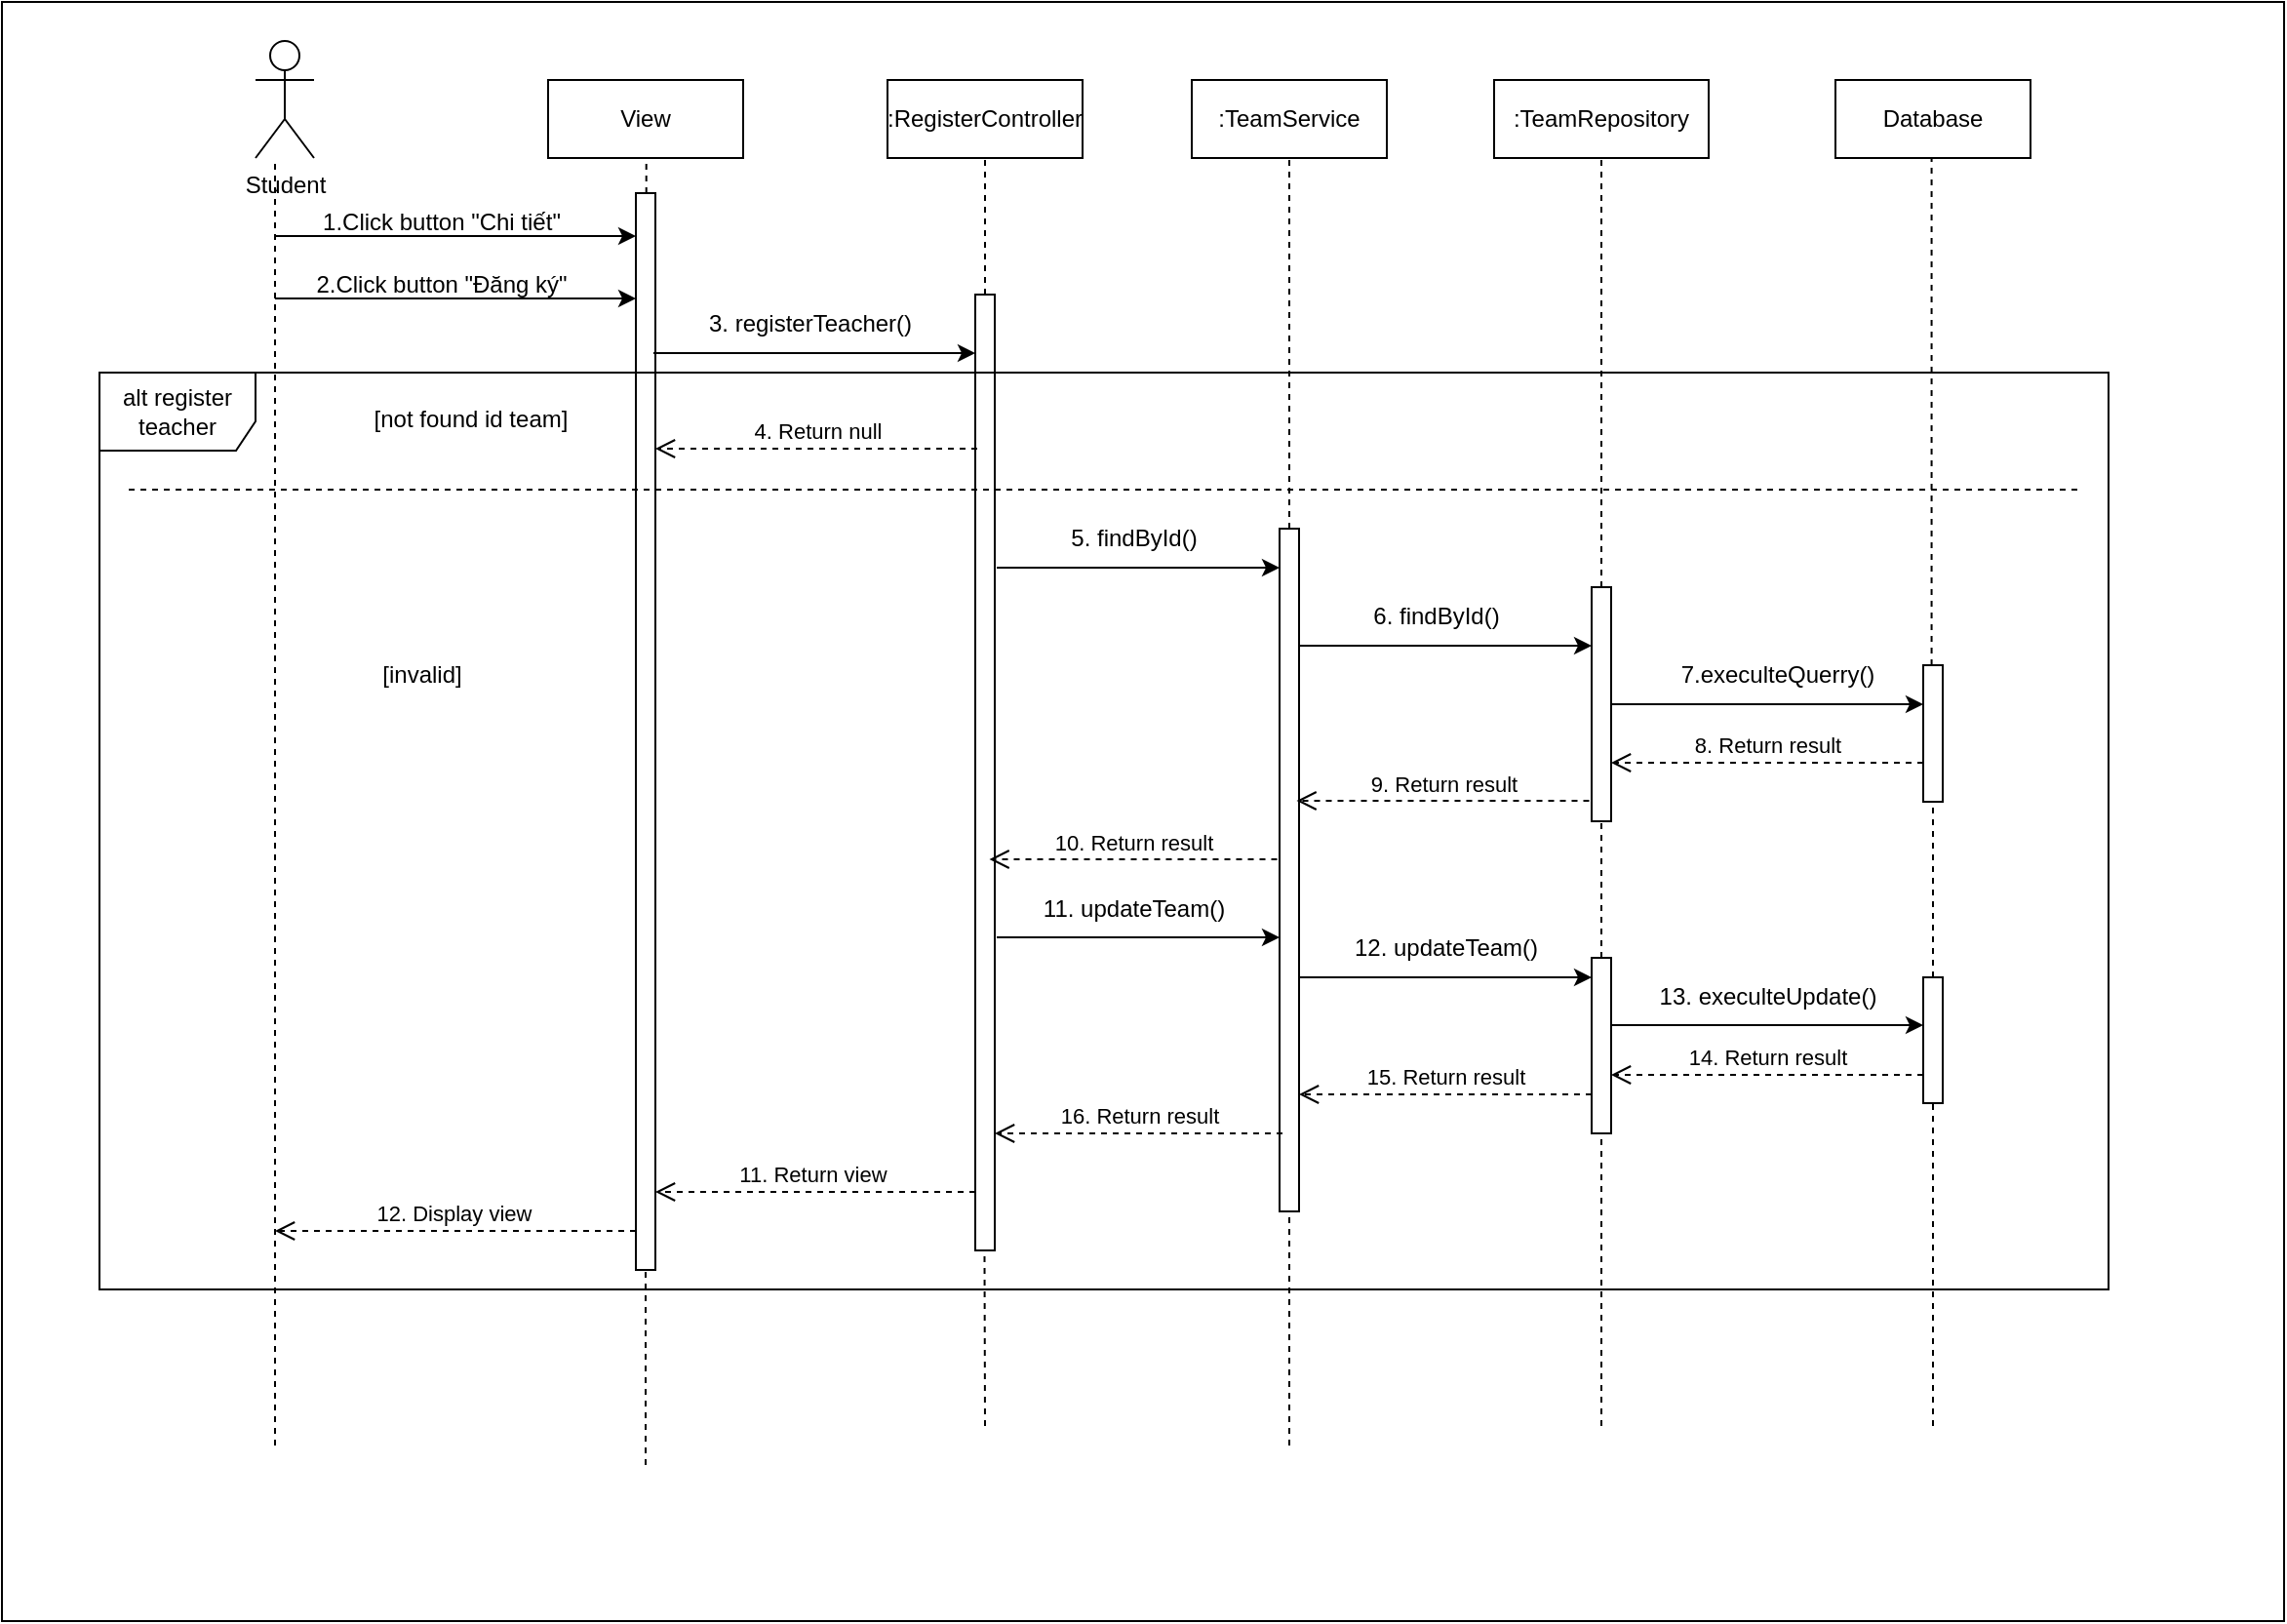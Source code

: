 <mxfile version="22.1.1" type="device">
  <diagram name="Trang-1" id="BKVp_bpLa-KC3Jg0dzgI">
    <mxGraphModel dx="1720" dy="755" grid="1" gridSize="10" guides="1" tooltips="1" connect="1" arrows="1" fold="1" page="1" pageScale="1" pageWidth="827" pageHeight="1169" math="0" shadow="0">
      <root>
        <mxCell id="0" />
        <mxCell id="1" parent="0" />
        <mxCell id="BxI0fKkpAJ2Ff9eFSSV0-22" value="" style="rounded=0;whiteSpace=wrap;html=1;" vertex="1" parent="1">
          <mxGeometry x="40" y="30" width="1170" height="830" as="geometry" />
        </mxCell>
        <mxCell id="xMsL1z8N9FYoSVqhSbJW-4" value="View" style="rounded=0;whiteSpace=wrap;html=1;" parent="1" vertex="1">
          <mxGeometry x="320" y="70" width="100" height="40" as="geometry" />
        </mxCell>
        <mxCell id="xMsL1z8N9FYoSVqhSbJW-5" value="Student" style="shape=umlActor;verticalLabelPosition=bottom;verticalAlign=top;html=1;outlineConnect=0;" parent="1" vertex="1">
          <mxGeometry x="170" y="50" width="30" height="60" as="geometry" />
        </mxCell>
        <mxCell id="xMsL1z8N9FYoSVqhSbJW-6" value=":RegisterController" style="rounded=0;whiteSpace=wrap;html=1;" parent="1" vertex="1">
          <mxGeometry x="494" y="70" width="100" height="40" as="geometry" />
        </mxCell>
        <mxCell id="xMsL1z8N9FYoSVqhSbJW-7" value=":TeamService" style="rounded=0;whiteSpace=wrap;html=1;" parent="1" vertex="1">
          <mxGeometry x="650" y="70" width="100" height="40" as="geometry" />
        </mxCell>
        <mxCell id="xMsL1z8N9FYoSVqhSbJW-8" value=":TeamRepository" style="rounded=0;whiteSpace=wrap;html=1;" parent="1" vertex="1">
          <mxGeometry x="805" y="70" width="110" height="40" as="geometry" />
        </mxCell>
        <mxCell id="xMsL1z8N9FYoSVqhSbJW-9" value="Database" style="rounded=0;whiteSpace=wrap;html=1;" parent="1" vertex="1">
          <mxGeometry x="980" y="70" width="100" height="40" as="geometry" />
        </mxCell>
        <mxCell id="xMsL1z8N9FYoSVqhSbJW-10" value="" style="endArrow=none;dashed=1;html=1;rounded=0;" parent="1" edge="1">
          <mxGeometry width="50" height="50" relative="1" as="geometry">
            <mxPoint x="180" y="770" as="sourcePoint" />
            <mxPoint x="180" y="110" as="targetPoint" />
          </mxGeometry>
        </mxCell>
        <mxCell id="xMsL1z8N9FYoSVqhSbJW-11" value="" style="endArrow=none;dashed=1;html=1;rounded=0;" parent="1" source="xMsL1z8N9FYoSVqhSbJW-20" edge="1">
          <mxGeometry width="50" height="50" relative="1" as="geometry">
            <mxPoint x="369.64" y="620" as="sourcePoint" />
            <mxPoint x="370.35" y="110" as="targetPoint" />
          </mxGeometry>
        </mxCell>
        <mxCell id="xMsL1z8N9FYoSVqhSbJW-12" value="" style="endArrow=none;dashed=1;html=1;rounded=0;" parent="1" source="xMsL1z8N9FYoSVqhSbJW-22" target="xMsL1z8N9FYoSVqhSbJW-6" edge="1">
          <mxGeometry width="50" height="50" relative="1" as="geometry">
            <mxPoint x="543.29" y="620" as="sourcePoint" />
            <mxPoint x="543.29" y="110" as="targetPoint" />
          </mxGeometry>
        </mxCell>
        <mxCell id="xMsL1z8N9FYoSVqhSbJW-13" value="" style="endArrow=none;dashed=1;html=1;rounded=0;" parent="1" source="xMsL1z8N9FYoSVqhSbJW-26" target="xMsL1z8N9FYoSVqhSbJW-7" edge="1">
          <mxGeometry width="50" height="50" relative="1" as="geometry">
            <mxPoint x="700" y="620" as="sourcePoint" />
            <mxPoint x="700" y="110" as="targetPoint" />
          </mxGeometry>
        </mxCell>
        <mxCell id="xMsL1z8N9FYoSVqhSbJW-14" value="" style="endArrow=none;dashed=1;html=1;rounded=0;" parent="1" source="xMsL1z8N9FYoSVqhSbJW-28" target="xMsL1z8N9FYoSVqhSbJW-8" edge="1">
          <mxGeometry width="50" height="50" relative="1" as="geometry">
            <mxPoint x="859.29" y="620" as="sourcePoint" />
            <mxPoint x="859.29" y="110" as="targetPoint" />
          </mxGeometry>
        </mxCell>
        <mxCell id="xMsL1z8N9FYoSVqhSbJW-15" value="" style="endArrow=none;dashed=1;html=1;rounded=0;" parent="1" source="xMsL1z8N9FYoSVqhSbJW-30" edge="1">
          <mxGeometry width="50" height="50" relative="1" as="geometry">
            <mxPoint x="1029.29" y="620" as="sourcePoint" />
            <mxPoint x="1029.29" y="110" as="targetPoint" />
          </mxGeometry>
        </mxCell>
        <mxCell id="xMsL1z8N9FYoSVqhSbJW-16" value="" style="endArrow=classic;html=1;rounded=0;" parent="1" target="xMsL1z8N9FYoSVqhSbJW-20" edge="1">
          <mxGeometry width="50" height="50" relative="1" as="geometry">
            <mxPoint x="180" y="150" as="sourcePoint" />
            <mxPoint x="360" y="150" as="targetPoint" />
          </mxGeometry>
        </mxCell>
        <mxCell id="xMsL1z8N9FYoSVqhSbJW-17" value="1.Click button &quot;Chi tiết&quot;" style="text;html=1;align=center;verticalAlign=middle;resizable=0;points=[];autosize=1;strokeColor=none;fillColor=none;" parent="1" vertex="1">
          <mxGeometry x="190" y="128" width="150" height="30" as="geometry" />
        </mxCell>
        <mxCell id="xMsL1z8N9FYoSVqhSbJW-19" value="" style="endArrow=none;dashed=1;html=1;rounded=0;" parent="1" target="xMsL1z8N9FYoSVqhSbJW-20" edge="1">
          <mxGeometry width="50" height="50" relative="1" as="geometry">
            <mxPoint x="370" y="780" as="sourcePoint" />
            <mxPoint x="370.35" y="110" as="targetPoint" />
          </mxGeometry>
        </mxCell>
        <mxCell id="xMsL1z8N9FYoSVqhSbJW-20" value="" style="html=1;points=[[0,0,0,0,5],[0,1,0,0,-5],[1,0,0,0,5],[1,1,0,0,-5]];perimeter=orthogonalPerimeter;outlineConnect=0;targetShapes=umlLifeline;portConstraint=eastwest;newEdgeStyle={&quot;curved&quot;:0,&quot;rounded&quot;:0};" parent="1" vertex="1">
          <mxGeometry x="365" y="128" width="10" height="552" as="geometry" />
        </mxCell>
        <mxCell id="xMsL1z8N9FYoSVqhSbJW-21" value="" style="endArrow=none;dashed=1;html=1;rounded=0;" parent="1" edge="1">
          <mxGeometry width="50" height="50" relative="1" as="geometry">
            <mxPoint x="544" y="760" as="sourcePoint" />
            <mxPoint x="543.71" y="660" as="targetPoint" />
          </mxGeometry>
        </mxCell>
        <mxCell id="xMsL1z8N9FYoSVqhSbJW-22" value="" style="html=1;points=[[0,0,0,0,5],[0,1,0,0,-5],[1,0,0,0,5],[1,1,0,0,-5]];perimeter=orthogonalPerimeter;outlineConnect=0;targetShapes=umlLifeline;portConstraint=eastwest;newEdgeStyle={&quot;curved&quot;:0,&quot;rounded&quot;:0};" parent="1" vertex="1">
          <mxGeometry x="539" y="180" width="10" height="490" as="geometry" />
        </mxCell>
        <mxCell id="xMsL1z8N9FYoSVqhSbJW-23" value="" style="endArrow=classic;html=1;rounded=0;" parent="1" edge="1">
          <mxGeometry width="50" height="50" relative="1" as="geometry">
            <mxPoint x="374" y="210" as="sourcePoint" />
            <mxPoint x="539" y="210" as="targetPoint" />
          </mxGeometry>
        </mxCell>
        <mxCell id="xMsL1z8N9FYoSVqhSbJW-24" value="3. registerTeacher()" style="text;html=1;align=center;verticalAlign=middle;resizable=0;points=[];autosize=1;strokeColor=none;fillColor=none;" parent="1" vertex="1">
          <mxGeometry x="389" y="180" width="130" height="30" as="geometry" />
        </mxCell>
        <mxCell id="xMsL1z8N9FYoSVqhSbJW-25" value="" style="endArrow=none;dashed=1;html=1;rounded=0;" parent="1" target="xMsL1z8N9FYoSVqhSbJW-26" edge="1">
          <mxGeometry width="50" height="50" relative="1" as="geometry">
            <mxPoint x="700" y="770" as="sourcePoint" />
            <mxPoint x="700" y="110" as="targetPoint" />
          </mxGeometry>
        </mxCell>
        <mxCell id="xMsL1z8N9FYoSVqhSbJW-26" value="" style="html=1;points=[[0,0,0,0,5],[0,1,0,0,-5],[1,0,0,0,5],[1,1,0,0,-5]];perimeter=orthogonalPerimeter;outlineConnect=0;targetShapes=umlLifeline;portConstraint=eastwest;newEdgeStyle={&quot;curved&quot;:0,&quot;rounded&quot;:0};" parent="1" vertex="1">
          <mxGeometry x="695" y="300" width="10" height="350" as="geometry" />
        </mxCell>
        <mxCell id="xMsL1z8N9FYoSVqhSbJW-27" value="" style="endArrow=none;dashed=1;html=1;rounded=0;" parent="1" target="xMsL1z8N9FYoSVqhSbJW-28" edge="1" source="BxI0fKkpAJ2Ff9eFSSV0-19">
          <mxGeometry width="50" height="50" relative="1" as="geometry">
            <mxPoint x="860" y="820" as="sourcePoint" />
            <mxPoint x="860" y="110" as="targetPoint" />
          </mxGeometry>
        </mxCell>
        <mxCell id="xMsL1z8N9FYoSVqhSbJW-28" value="" style="html=1;points=[[0,0,0,0,5],[0,1,0,0,-5],[1,0,0,0,5],[1,1,0,0,-5]];perimeter=orthogonalPerimeter;outlineConnect=0;targetShapes=umlLifeline;portConstraint=eastwest;newEdgeStyle={&quot;curved&quot;:0,&quot;rounded&quot;:0};" parent="1" vertex="1">
          <mxGeometry x="855" y="330" width="10" height="120" as="geometry" />
        </mxCell>
        <mxCell id="xMsL1z8N9FYoSVqhSbJW-29" value="" style="endArrow=none;dashed=1;html=1;rounded=0;" parent="1" target="xMsL1z8N9FYoSVqhSbJW-30" edge="1" source="BxI0fKkpAJ2Ff9eFSSV0-17">
          <mxGeometry width="50" height="50" relative="1" as="geometry">
            <mxPoint x="1030" y="820" as="sourcePoint" />
            <mxPoint x="1029.29" y="110" as="targetPoint" />
          </mxGeometry>
        </mxCell>
        <mxCell id="xMsL1z8N9FYoSVqhSbJW-30" value="" style="html=1;points=[[0,0,0,0,5],[0,1,0,0,-5],[1,0,0,0,5],[1,1,0,0,-5]];perimeter=orthogonalPerimeter;outlineConnect=0;targetShapes=umlLifeline;portConstraint=eastwest;newEdgeStyle={&quot;curved&quot;:0,&quot;rounded&quot;:0};" parent="1" vertex="1">
          <mxGeometry x="1025" y="370" width="10" height="70" as="geometry" />
        </mxCell>
        <mxCell id="xMsL1z8N9FYoSVqhSbJW-31" value="" style="endArrow=classic;html=1;rounded=0;" parent="1" edge="1">
          <mxGeometry width="50" height="50" relative="1" as="geometry">
            <mxPoint x="550" y="320" as="sourcePoint" />
            <mxPoint x="695" y="320" as="targetPoint" />
          </mxGeometry>
        </mxCell>
        <mxCell id="xMsL1z8N9FYoSVqhSbJW-32" value="5. findById()" style="text;html=1;align=center;verticalAlign=middle;resizable=0;points=[];autosize=1;strokeColor=none;fillColor=none;" parent="1" vertex="1">
          <mxGeometry x="575" y="290" width="90" height="30" as="geometry" />
        </mxCell>
        <mxCell id="xMsL1z8N9FYoSVqhSbJW-33" value="" style="endArrow=classic;html=1;rounded=0;" parent="1" edge="1">
          <mxGeometry width="50" height="50" relative="1" as="geometry">
            <mxPoint x="705" y="360" as="sourcePoint" />
            <mxPoint x="855" y="360" as="targetPoint" />
          </mxGeometry>
        </mxCell>
        <mxCell id="xMsL1z8N9FYoSVqhSbJW-34" value="6. findById()" style="text;html=1;align=center;verticalAlign=middle;resizable=0;points=[];autosize=1;strokeColor=none;fillColor=none;" parent="1" vertex="1">
          <mxGeometry x="730" y="330" width="90" height="30" as="geometry" />
        </mxCell>
        <mxCell id="xMsL1z8N9FYoSVqhSbJW-35" value="" style="endArrow=classic;html=1;rounded=0;" parent="1" edge="1">
          <mxGeometry width="50" height="50" relative="1" as="geometry">
            <mxPoint x="865" y="390" as="sourcePoint" />
            <mxPoint x="1025.0" y="390" as="targetPoint" />
          </mxGeometry>
        </mxCell>
        <mxCell id="xMsL1z8N9FYoSVqhSbJW-36" value="7.execulteQuerry()" style="text;html=1;align=center;verticalAlign=middle;resizable=0;points=[];autosize=1;strokeColor=none;fillColor=none;" parent="1" vertex="1">
          <mxGeometry x="890" y="360" width="120" height="30" as="geometry" />
        </mxCell>
        <mxCell id="xMsL1z8N9FYoSVqhSbJW-40" value="4. Return null" style="html=1;verticalAlign=bottom;endArrow=open;dashed=1;endSize=8;curved=0;rounded=0;" parent="1" edge="1">
          <mxGeometry relative="1" as="geometry">
            <mxPoint x="540" y="259" as="sourcePoint" />
            <mxPoint x="375" y="259" as="targetPoint" />
          </mxGeometry>
        </mxCell>
        <mxCell id="xMsL1z8N9FYoSVqhSbJW-41" value="[not found id team]" style="text;html=1;align=center;verticalAlign=middle;resizable=0;points=[];autosize=1;strokeColor=none;fillColor=none;" parent="1" vertex="1">
          <mxGeometry x="220" y="229" width="120" height="30" as="geometry" />
        </mxCell>
        <mxCell id="xMsL1z8N9FYoSVqhSbJW-47" value="[invalid]" style="text;html=1;align=center;verticalAlign=middle;resizable=0;points=[];autosize=1;strokeColor=none;fillColor=none;" parent="1" vertex="1">
          <mxGeometry x="225" y="360" width="60" height="30" as="geometry" />
        </mxCell>
        <mxCell id="xMsL1z8N9FYoSVqhSbJW-49" value="" style="endArrow=none;dashed=1;html=1;rounded=0;" parent="1" edge="1">
          <mxGeometry width="50" height="50" relative="1" as="geometry">
            <mxPoint x="105" y="280" as="sourcePoint" />
            <mxPoint x="1105" y="280" as="targetPoint" />
          </mxGeometry>
        </mxCell>
        <mxCell id="xMsL1z8N9FYoSVqhSbJW-62" value="8. Return result" style="html=1;verticalAlign=bottom;endArrow=open;dashed=1;endSize=8;curved=0;rounded=0;" parent="1" edge="1">
          <mxGeometry relative="1" as="geometry">
            <mxPoint x="1025" y="420" as="sourcePoint" />
            <mxPoint x="865" y="420.0" as="targetPoint" />
          </mxGeometry>
        </mxCell>
        <mxCell id="xMsL1z8N9FYoSVqhSbJW-63" value="9. Return result" style="html=1;verticalAlign=bottom;endArrow=open;dashed=1;endSize=8;curved=0;rounded=0;" parent="1" edge="1">
          <mxGeometry relative="1" as="geometry">
            <mxPoint x="853.75" y="439.5" as="sourcePoint" />
            <mxPoint x="703.75" y="439.5" as="targetPoint" />
          </mxGeometry>
        </mxCell>
        <mxCell id="xMsL1z8N9FYoSVqhSbJW-64" value="10. Return result" style="html=1;verticalAlign=bottom;endArrow=open;dashed=1;endSize=8;curved=0;rounded=0;" parent="1" edge="1">
          <mxGeometry relative="1" as="geometry">
            <mxPoint x="693.75" y="469.5" as="sourcePoint" />
            <mxPoint x="546.25" y="469.5" as="targetPoint" />
          </mxGeometry>
        </mxCell>
        <mxCell id="xMsL1z8N9FYoSVqhSbJW-65" value="11. Return view&amp;nbsp;" style="html=1;verticalAlign=bottom;endArrow=open;dashed=1;endSize=8;curved=0;rounded=0;" parent="1" edge="1">
          <mxGeometry relative="1" as="geometry">
            <mxPoint x="539" y="640.0" as="sourcePoint" />
            <mxPoint x="375" y="640" as="targetPoint" />
          </mxGeometry>
        </mxCell>
        <mxCell id="xMsL1z8N9FYoSVqhSbJW-66" value="12. Display view&amp;nbsp;" style="html=1;verticalAlign=bottom;endArrow=open;dashed=1;endSize=8;curved=0;rounded=0;" parent="1" edge="1">
          <mxGeometry relative="1" as="geometry">
            <mxPoint x="365" y="660" as="sourcePoint" />
            <mxPoint x="180" y="660" as="targetPoint" />
          </mxGeometry>
        </mxCell>
        <mxCell id="xMsL1z8N9FYoSVqhSbJW-68" value="alt register teacher" style="shape=umlFrame;whiteSpace=wrap;html=1;pointerEvents=0;width=80;height=40;" parent="1" vertex="1">
          <mxGeometry x="90" y="220" width="1030" height="470" as="geometry" />
        </mxCell>
        <mxCell id="BxI0fKkpAJ2Ff9eFSSV0-2" value="" style="endArrow=classic;html=1;rounded=0;" edge="1" parent="1">
          <mxGeometry width="50" height="50" relative="1" as="geometry">
            <mxPoint x="180" y="182" as="sourcePoint" />
            <mxPoint x="365" y="182" as="targetPoint" />
          </mxGeometry>
        </mxCell>
        <mxCell id="BxI0fKkpAJ2Ff9eFSSV0-3" value="2.Click button &quot;Đăng ký&quot;" style="text;html=1;align=center;verticalAlign=middle;resizable=0;points=[];autosize=1;strokeColor=none;fillColor=none;" vertex="1" parent="1">
          <mxGeometry x="190" y="160" width="150" height="30" as="geometry" />
        </mxCell>
        <mxCell id="BxI0fKkpAJ2Ff9eFSSV0-8" value="" style="endArrow=classic;html=1;rounded=0;" edge="1" parent="1">
          <mxGeometry width="50" height="50" relative="1" as="geometry">
            <mxPoint x="550" y="509.5" as="sourcePoint" />
            <mxPoint x="695" y="509.5" as="targetPoint" />
          </mxGeometry>
        </mxCell>
        <mxCell id="BxI0fKkpAJ2Ff9eFSSV0-9" value="11. updateTeam()" style="text;html=1;align=center;verticalAlign=middle;resizable=0;points=[];autosize=1;strokeColor=none;fillColor=none;" vertex="1" parent="1">
          <mxGeometry x="560" y="479.5" width="120" height="30" as="geometry" />
        </mxCell>
        <mxCell id="BxI0fKkpAJ2Ff9eFSSV0-10" value="" style="endArrow=classic;html=1;rounded=0;" edge="1" parent="1" source="xMsL1z8N9FYoSVqhSbJW-26">
          <mxGeometry width="50" height="50" relative="1" as="geometry">
            <mxPoint x="710" y="530" as="sourcePoint" />
            <mxPoint x="855" y="530" as="targetPoint" />
          </mxGeometry>
        </mxCell>
        <mxCell id="BxI0fKkpAJ2Ff9eFSSV0-11" value="12. updateTeam()" style="text;html=1;align=center;verticalAlign=middle;resizable=0;points=[];autosize=1;strokeColor=none;fillColor=none;" vertex="1" parent="1">
          <mxGeometry x="720" y="500" width="120" height="30" as="geometry" />
        </mxCell>
        <mxCell id="BxI0fKkpAJ2Ff9eFSSV0-12" value="" style="endArrow=classic;html=1;rounded=0;" edge="1" parent="1" target="BxI0fKkpAJ2Ff9eFSSV0-17">
          <mxGeometry width="50" height="50" relative="1" as="geometry">
            <mxPoint x="865" y="554.5" as="sourcePoint" />
            <mxPoint x="1010" y="554.5" as="targetPoint" />
          </mxGeometry>
        </mxCell>
        <mxCell id="BxI0fKkpAJ2Ff9eFSSV0-13" value="13. execulteUpdate()" style="text;html=1;align=center;verticalAlign=middle;resizable=0;points=[];autosize=1;strokeColor=none;fillColor=none;" vertex="1" parent="1">
          <mxGeometry x="880" y="524.5" width="130" height="30" as="geometry" />
        </mxCell>
        <mxCell id="BxI0fKkpAJ2Ff9eFSSV0-14" value="14. Return result" style="html=1;verticalAlign=bottom;endArrow=open;dashed=1;endSize=8;curved=0;rounded=0;" edge="1" parent="1">
          <mxGeometry relative="1" as="geometry">
            <mxPoint x="1025" y="580" as="sourcePoint" />
            <mxPoint x="865" y="580.0" as="targetPoint" />
          </mxGeometry>
        </mxCell>
        <mxCell id="BxI0fKkpAJ2Ff9eFSSV0-15" value="15. Return result" style="html=1;verticalAlign=bottom;endArrow=open;dashed=1;endSize=8;curved=0;rounded=0;" edge="1" parent="1">
          <mxGeometry relative="1" as="geometry">
            <mxPoint x="855" y="590" as="sourcePoint" />
            <mxPoint x="705" y="590.0" as="targetPoint" />
          </mxGeometry>
        </mxCell>
        <mxCell id="BxI0fKkpAJ2Ff9eFSSV0-18" value="" style="endArrow=none;dashed=1;html=1;rounded=0;" edge="1" parent="1" target="BxI0fKkpAJ2Ff9eFSSV0-17">
          <mxGeometry width="50" height="50" relative="1" as="geometry">
            <mxPoint x="1030" y="760" as="sourcePoint" />
            <mxPoint x="1030" y="440" as="targetPoint" />
          </mxGeometry>
        </mxCell>
        <mxCell id="BxI0fKkpAJ2Ff9eFSSV0-17" value="" style="html=1;points=[[0,0,0,0,5],[0,1,0,0,-5],[1,0,0,0,5],[1,1,0,0,-5]];perimeter=orthogonalPerimeter;outlineConnect=0;targetShapes=umlLifeline;portConstraint=eastwest;newEdgeStyle={&quot;curved&quot;:0,&quot;rounded&quot;:0};" vertex="1" parent="1">
          <mxGeometry x="1025" y="530" width="10" height="64.5" as="geometry" />
        </mxCell>
        <mxCell id="BxI0fKkpAJ2Ff9eFSSV0-20" value="" style="endArrow=none;dashed=1;html=1;rounded=0;" edge="1" parent="1" target="BxI0fKkpAJ2Ff9eFSSV0-19">
          <mxGeometry width="50" height="50" relative="1" as="geometry">
            <mxPoint x="860" y="760" as="sourcePoint" />
            <mxPoint x="860" y="450" as="targetPoint" />
          </mxGeometry>
        </mxCell>
        <mxCell id="BxI0fKkpAJ2Ff9eFSSV0-19" value="" style="html=1;points=[[0,0,0,0,5],[0,1,0,0,-5],[1,0,0,0,5],[1,1,0,0,-5]];perimeter=orthogonalPerimeter;outlineConnect=0;targetShapes=umlLifeline;portConstraint=eastwest;newEdgeStyle={&quot;curved&quot;:0,&quot;rounded&quot;:0};" vertex="1" parent="1">
          <mxGeometry x="855" y="520" width="10" height="90" as="geometry" />
        </mxCell>
        <mxCell id="BxI0fKkpAJ2Ff9eFSSV0-21" value="16. Return result" style="html=1;verticalAlign=bottom;endArrow=open;dashed=1;endSize=8;curved=0;rounded=0;" edge="1" parent="1">
          <mxGeometry relative="1" as="geometry">
            <mxPoint x="696.5" y="610.0" as="sourcePoint" />
            <mxPoint x="549" y="610" as="targetPoint" />
          </mxGeometry>
        </mxCell>
      </root>
    </mxGraphModel>
  </diagram>
</mxfile>
